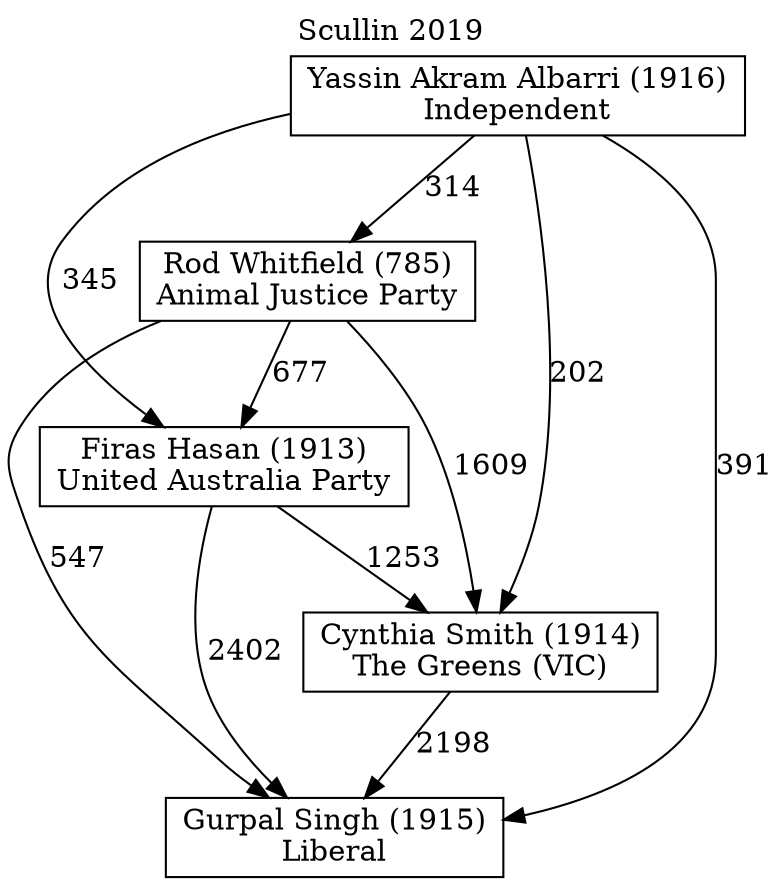 // House preference flow
digraph "Gurpal Singh (1915)_Scullin_2019" {
	graph [label="Scullin 2019" labelloc=t mclimit=10]
	node [shape=box]
	"Gurpal Singh (1915)" [label="Gurpal Singh (1915)
Liberal"]
	"Cynthia Smith (1914)" [label="Cynthia Smith (1914)
The Greens (VIC)"]
	"Firas Hasan (1913)" [label="Firas Hasan (1913)
United Australia Party"]
	"Rod Whitfield (785)" [label="Rod Whitfield (785)
Animal Justice Party"]
	"Yassin Akram Albarri (1916)" [label="Yassin Akram Albarri (1916)
Independent"]
	"Cynthia Smith (1914)" -> "Gurpal Singh (1915)" [label=2198]
	"Firas Hasan (1913)" -> "Cynthia Smith (1914)" [label=1253]
	"Rod Whitfield (785)" -> "Firas Hasan (1913)" [label=677]
	"Yassin Akram Albarri (1916)" -> "Rod Whitfield (785)" [label=314]
	"Firas Hasan (1913)" -> "Gurpal Singh (1915)" [label=2402]
	"Rod Whitfield (785)" -> "Gurpal Singh (1915)" [label=547]
	"Yassin Akram Albarri (1916)" -> "Gurpal Singh (1915)" [label=391]
	"Yassin Akram Albarri (1916)" -> "Firas Hasan (1913)" [label=345]
	"Rod Whitfield (785)" -> "Cynthia Smith (1914)" [label=1609]
	"Yassin Akram Albarri (1916)" -> "Cynthia Smith (1914)" [label=202]
}
